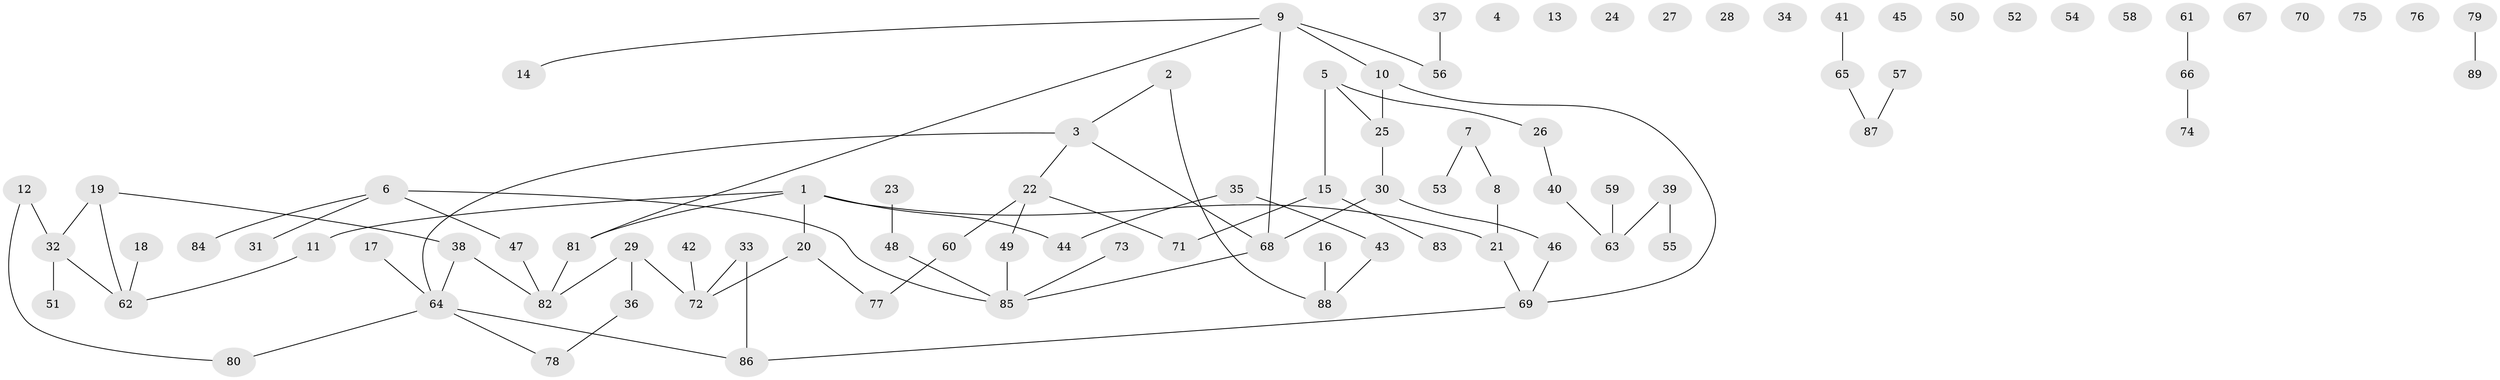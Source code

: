 // coarse degree distribution, {6: 0.1, 1: 0.3, 5: 0.1, 4: 0.3, 2: 0.2}
// Generated by graph-tools (version 1.1) at 2025/48/03/04/25 22:48:10]
// undirected, 89 vertices, 86 edges
graph export_dot {
  node [color=gray90,style=filled];
  1;
  2;
  3;
  4;
  5;
  6;
  7;
  8;
  9;
  10;
  11;
  12;
  13;
  14;
  15;
  16;
  17;
  18;
  19;
  20;
  21;
  22;
  23;
  24;
  25;
  26;
  27;
  28;
  29;
  30;
  31;
  32;
  33;
  34;
  35;
  36;
  37;
  38;
  39;
  40;
  41;
  42;
  43;
  44;
  45;
  46;
  47;
  48;
  49;
  50;
  51;
  52;
  53;
  54;
  55;
  56;
  57;
  58;
  59;
  60;
  61;
  62;
  63;
  64;
  65;
  66;
  67;
  68;
  69;
  70;
  71;
  72;
  73;
  74;
  75;
  76;
  77;
  78;
  79;
  80;
  81;
  82;
  83;
  84;
  85;
  86;
  87;
  88;
  89;
  1 -- 11;
  1 -- 20;
  1 -- 21;
  1 -- 44;
  1 -- 81;
  2 -- 3;
  2 -- 88;
  3 -- 22;
  3 -- 64;
  3 -- 68;
  5 -- 15;
  5 -- 25;
  5 -- 26;
  6 -- 31;
  6 -- 47;
  6 -- 84;
  6 -- 85;
  7 -- 8;
  7 -- 53;
  8 -- 21;
  9 -- 10;
  9 -- 14;
  9 -- 56;
  9 -- 68;
  9 -- 81;
  10 -- 25;
  10 -- 69;
  11 -- 62;
  12 -- 32;
  12 -- 80;
  15 -- 71;
  15 -- 83;
  16 -- 88;
  17 -- 64;
  18 -- 62;
  19 -- 32;
  19 -- 38;
  19 -- 62;
  20 -- 72;
  20 -- 77;
  21 -- 69;
  22 -- 49;
  22 -- 60;
  22 -- 71;
  23 -- 48;
  25 -- 30;
  26 -- 40;
  29 -- 36;
  29 -- 72;
  29 -- 82;
  30 -- 46;
  30 -- 68;
  32 -- 51;
  32 -- 62;
  33 -- 72;
  33 -- 86;
  35 -- 43;
  35 -- 44;
  36 -- 78;
  37 -- 56;
  38 -- 64;
  38 -- 82;
  39 -- 55;
  39 -- 63;
  40 -- 63;
  41 -- 65;
  42 -- 72;
  43 -- 88;
  46 -- 69;
  47 -- 82;
  48 -- 85;
  49 -- 85;
  57 -- 87;
  59 -- 63;
  60 -- 77;
  61 -- 66;
  64 -- 78;
  64 -- 80;
  64 -- 86;
  65 -- 87;
  66 -- 74;
  68 -- 85;
  69 -- 86;
  73 -- 85;
  79 -- 89;
  81 -- 82;
}
